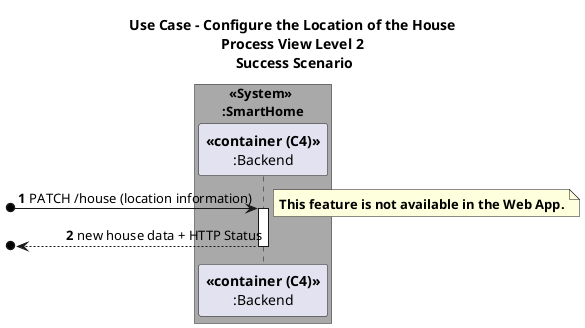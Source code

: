 @startuml

title Use Case - Configure the Location of the House \nProcess View Level 2 \nSuccess Scenario
autonumber


!pragma teoz true
box "  <<System>>\n:SmartHome" #DarkGrey

participant "**<<container (C4)>>**\n:Backend" as BE


participant "**<<container (C4)>>**\nBackend" as BE

[o-> BE: PATCH /house (location information)
activate BE

note right
**This feature is not available in the Web App.**
end note

[o<-- BE : new house data + HTTP Status
deactivate BE


end box

@enduml

